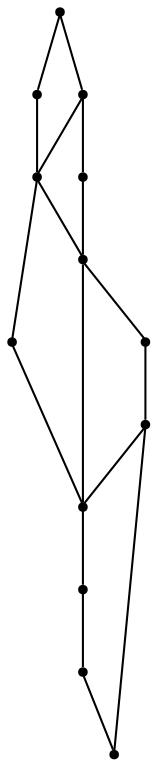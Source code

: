 graph {
  node [shape=point,comment="{\"directed\":false,\"doi\":\"10.4230/LIPIcs.GD.2024.11\",\"figure\":\"8 (5)\"}"]

  v0 [pos="1105.1502912513502,790.5311043634639"]
  v1 [pos="1059.8294095500032,755.3840294241046"]
  v2 [pos="1019.0514622831001,692.4774310677452"]
  v3 [pos="1011.7953718762694,790.5267808859136"]
  v4 [pos="918.4321532488151,790.5311043634639"]
  v5 [pos="873.7155906714671,829.2699718582581"]
  v6 [pos="871.7526425966076,921.8147717883123"]
  v7 [pos="825.0730683485966,790.5311043634639"]
  v8 [pos="738.9743347740521,692.4565766466205"]
  v9 [pos="731.7139834483783,790.5059264647888"]
  v10 [pos="638.3549621439635,878.1133150324401"]
  v11 [pos="638.3591594670031,790.5311043634639"]
  v12 [pos="544.9959408395487,790.510249942339"]

  v0 -- v2 [id="-1",pos="1105.1502912513502,790.5311043634639 1105.1501958576446,790.5519587845887 1105.4794949288435,744.5461520749773 1098.9735170258348,720.8369641559491 1092.4717364458656,697.127776236921 1079.1388762147285,695.7152071084763 1060.8629685506062,694.5735547129974 1048.801947673468,693.8200869020883 1034.5899056067258,693.1845824541418 1019.0514622831001,692.4774310677452"]
  v12 -- v10 [id="-196",pos="544.9959408395487,790.510249942339 547.3548999836153,842.0787827453366 591.0627695195797,881.959366216162 638.3549621439635,878.1133150324401"]
  v12 -- v11 [id="-197",pos="544.9959408395487,790.510249942339 548.7594769025987,816.2861872914983 572.711882402977,834.1284797553687 598.4898690423728,830.365846256146 619.1330033050336,827.3532089507898 635.3457995035785,811.1484971896347 638.3591594670031,790.5311043634639"]
  v11 -- v9 [id="-199",pos="638.3591594670031,790.5311043634639 644.8609400469721,764.7343125931798 671.0348105639679,749.1129523985493 696.81273360756,755.6173700507145 713.9799756269915,759.9466334312309 727.3836179875693,773.3471249371736 731.7139834483783,790.5059264647888"]
  v11 -- v8 [id="-200",pos="638.3591594670031,790.5311043634639 638.3549621439635,790.5102499423391 636.2293995992209,744.8669795414278 648.8286822354798,720.78692626136 661.4279648717389,696.7069365618445 688.756353607843,694.1859676667266 714.0258282014091,693.3651427376983 722.6188606714444,693.0845887369953 730.9742960054832,693.0001443245926 738.9743347740521,692.4565766466205"]
  v10 -- v9 [id="-201",pos="638.3549621439635,878.1133150324401 690.8861134756253,877.3966986284836 729.5092441281156,838.7786341828878 731.7139834483783,790.5059264647888"]
  v8 -- v7 [id="-202",pos="738.9743347740521,692.4565766466205 754.5127780976776,693.1637280330172 768.72482016442,693.7992324809635 780.7858410415582,694.5527002918726 799.0575513826409,695.6943526873515 812.394545341014,697.1069218157962 818.896325920983,720.8161097348243 825.3981065009522,744.5252976538524 825.0730683485966,790.5311043634639 825.0730683485966,790.5311043634639"]
  v9 -- v6 [id="-203",pos="731.7139834483783,790.5059264647888 735.2525175581836,867.8545929333915 800.8122232006104,927.6734017716827 871.7526425966076,921.8147717883123"]
  v9 -- v7 [id="-205",pos="731.7139834483783,790.5059264647888 738.2200249471906,764.7551670143046 764.3938954641862,749.1338068196741 790.1718185077784,755.6382244718393 807.33906052721,759.9674878523557 820.7427664835914,773.3679793582984 825.0730683485966,790.5311043634639"]
  v7 -- v5 [id="-207",pos="825.0730683485966,790.5311043634639 828.8366044116468,816.3028453961773 852.789009912025,834.1493341764935 873.7155906714671,829.2699718582581"]
  v7 -- v3 [id="-208",pos="825.0730683485966,790.5311043634639 827.4320274926632,842.0787827453366 871.1398970286277,881.959366216162 922.6999404388515,879.6009727930445 970.9632409846732,877.3966986284836 1009.5863716371636,838.7786341828878 1011.7953718762694,790.5267808859136"]
  v6 -- v3 [id="-211",pos="871.7526425966076,921.8147717883123 950.5451722710608,920.831498548388 1008.4819033155125,862.9085981964403 1011.7953718762694,790.5267808859136"]
  v5 -- v4 [id="-212",pos="873.7155906714671,829.2699718582581 899.2101308140816,827.3740633719146 915.4229270126265,811.1651552943135 918.4321532488151,790.5311043634639"]
  v4 -- v2 [id="-213",pos="918.4321532488151,790.5311043634639 918.4320896530114,790.5311043634639 916.3065271082688,744.8878339625526 928.9099434717639,720.8077806824848 941.5092897038265,696.7277909829693 968.833481116891,694.2068220878514 994.1029557104571,693.3859971588231 1002.6959881804926,693.1054431581201 1011.0514235145315,693.0209987457172 1019.0514622831001,692.4774310677452"]
  v4 -- v3 [id="-214",pos="918.4321532488151,790.5311043634639 924.9380675560202,764.7551670143046 951.1119380730158,749.1338068196741 976.893994843844,755.6340281553935 994.0571031360395,759.9674878523557 1007.460809092421,773.3679793582984 1011.7953718762694,790.5267808859136"]
  v3 -- v1 [id="-217",pos="1011.7953718762694,790.5267808859136 1018.3012861834745,764.7508435367542 1044.4709593774307,749.1294833421239 1059.8294095500032,755.3840294241046"]
  v1 -- v0 [id="-223",pos="1059.8294095500032,755.3840294241046 1087.420321763494,759.9631643748054 1100.8240277198754,773.3636558807481 1105.1502912513502,790.5311043634639"]
}